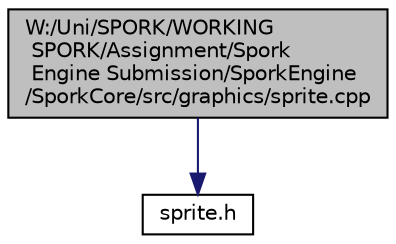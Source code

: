 digraph "W:/Uni/SPORK/WORKING SPORK/Assignment/Spork Engine Submission/SporkEngine/SporkCore/src/graphics/sprite.cpp"
{
  edge [fontname="Helvetica",fontsize="10",labelfontname="Helvetica",labelfontsize="10"];
  node [fontname="Helvetica",fontsize="10",shape=record];
  Node0 [label="W:/Uni/SPORK/WORKING\l SPORK/Assignment/Spork\l Engine Submission/SporkEngine\l/SporkCore/src/graphics/sprite.cpp",height=0.2,width=0.4,color="black", fillcolor="grey75", style="filled", fontcolor="black"];
  Node0 -> Node1 [color="midnightblue",fontsize="10",style="solid",fontname="Helvetica"];
  Node1 [label="sprite.h",height=0.2,width=0.4,color="black", fillcolor="white", style="filled",URL="$sprite_8h.html"];
}
